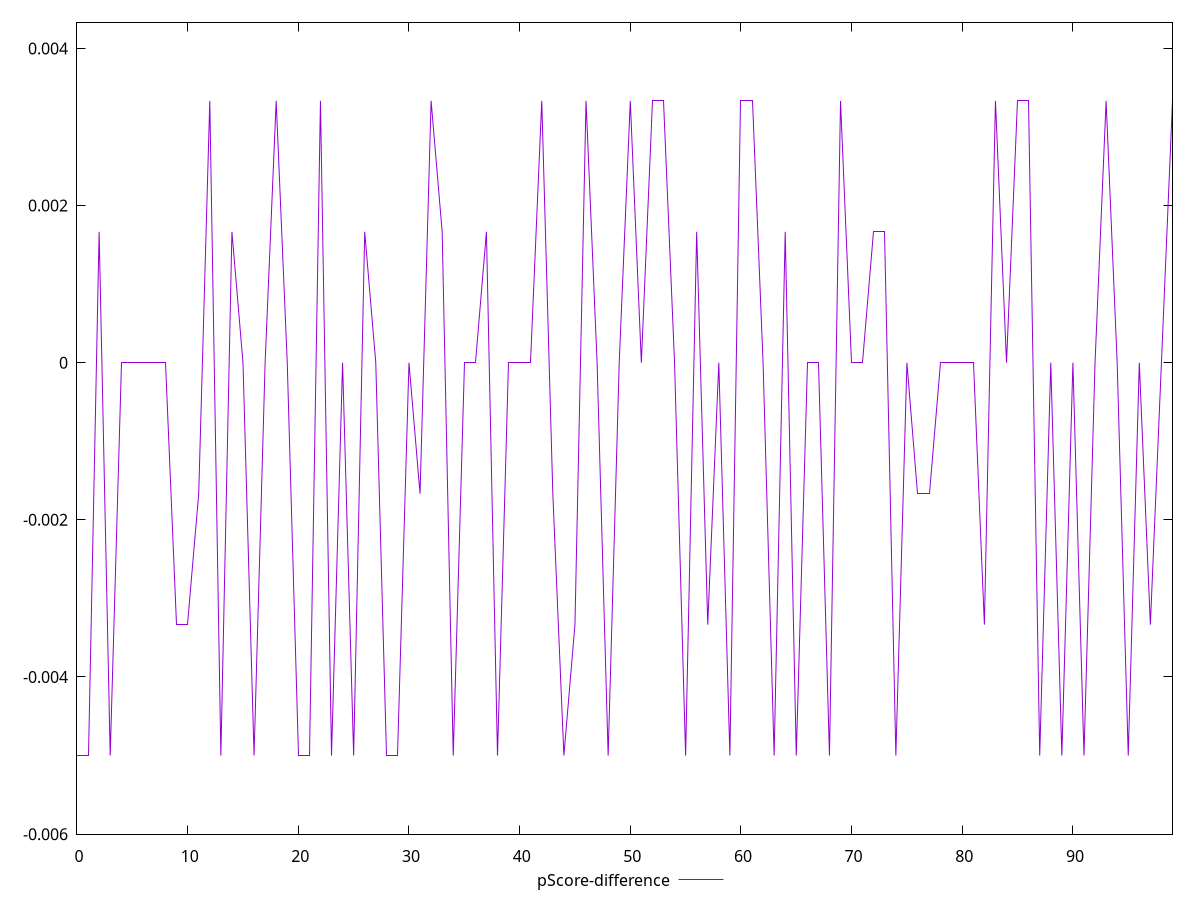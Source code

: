 reset

$pScoreDifference <<EOF
0 -0.0050000000000000044
1 -0.0050000000000000044
2 0.0016666666666667052
3 -0.0050000000000000044
4 0
5 0
6 0
7 0
8 0
9 -0.0033333333333334103
10 -0.0033333333333332993
11 -0.0016666666666665941
12 0.0033333333333332993
13 -0.0050000000000000044
14 0.0016666666666667052
15 0
16 -0.0050000000000000044
17 0
18 0.0033333333333332993
19 0
20 -0.0050000000000000044
21 -0.0050000000000000044
22 0.0033333333333332993
23 -0.0050000000000000044
24 0
25 -0.0050000000000000044
26 0.0016666666666667052
27 0
28 -0.0050000000000000044
29 -0.0050000000000000044
30 0
31 -0.0016666666666665941
32 0.0033333333333332993
33 0.0016666666666667052
34 -0.0050000000000000044
35 0
36 0
37 0.0016666666666667052
38 -0.0050000000000000044
39 0
40 0
41 0
42 0.0033333333333332993
43 -0.0016666666666667052
44 -0.0050000000000000044
45 -0.0033333333333332993
46 0.0033333333333332993
47 0
48 -0.0050000000000000044
49 0
50 0.0033333333333332993
51 0
52 0.0033333333333332993
53 0.0033333333333332993
54 0
55 -0.0050000000000000044
56 0.0016666666666667052
57 -0.0033333333333332993
58 0
59 -0.0050000000000000044
60 0.0033333333333332993
61 0.0033333333333332993
62 0
63 -0.0050000000000000044
64 0.0016666666666667052
65 -0.0050000000000000044
66 0
67 0
68 -0.0050000000000000044
69 0.0033333333333332993
70 0
71 0
72 0.0016666666666667052
73 0.0016666666666667052
74 -0.0050000000000000044
75 0
76 -0.0016666666666665941
77 -0.0016666666666667052
78 0
79 0
80 0
81 0
82 -0.0033333333333332993
83 0.0033333333333332993
84 0
85 0.0033333333333332993
86 0.0033333333333332993
87 -0.0050000000000000044
88 0
89 -0.0050000000000000044
90 0
91 -0.0050000000000000044
92 0
93 0.0033333333333332993
94 0
95 -0.0050000000000000044
96 0
97 -0.0033333333333334103
98 0
99 0.0033333333333332993
EOF

set key outside below
set xrange [0:99]
set yrange [-0.0060000000000000045:0.004333333333333299]
set trange [-0.0060000000000000045:0.004333333333333299]
set terminal svg size 640, 500 enhanced background rgb 'white'
set output "report_00018_2021-02-10T15-25-16.877Z/unused-css-rules/samples/pages/pScore-difference/values.svg"

plot $pScoreDifference title "pScore-difference" with line

reset
